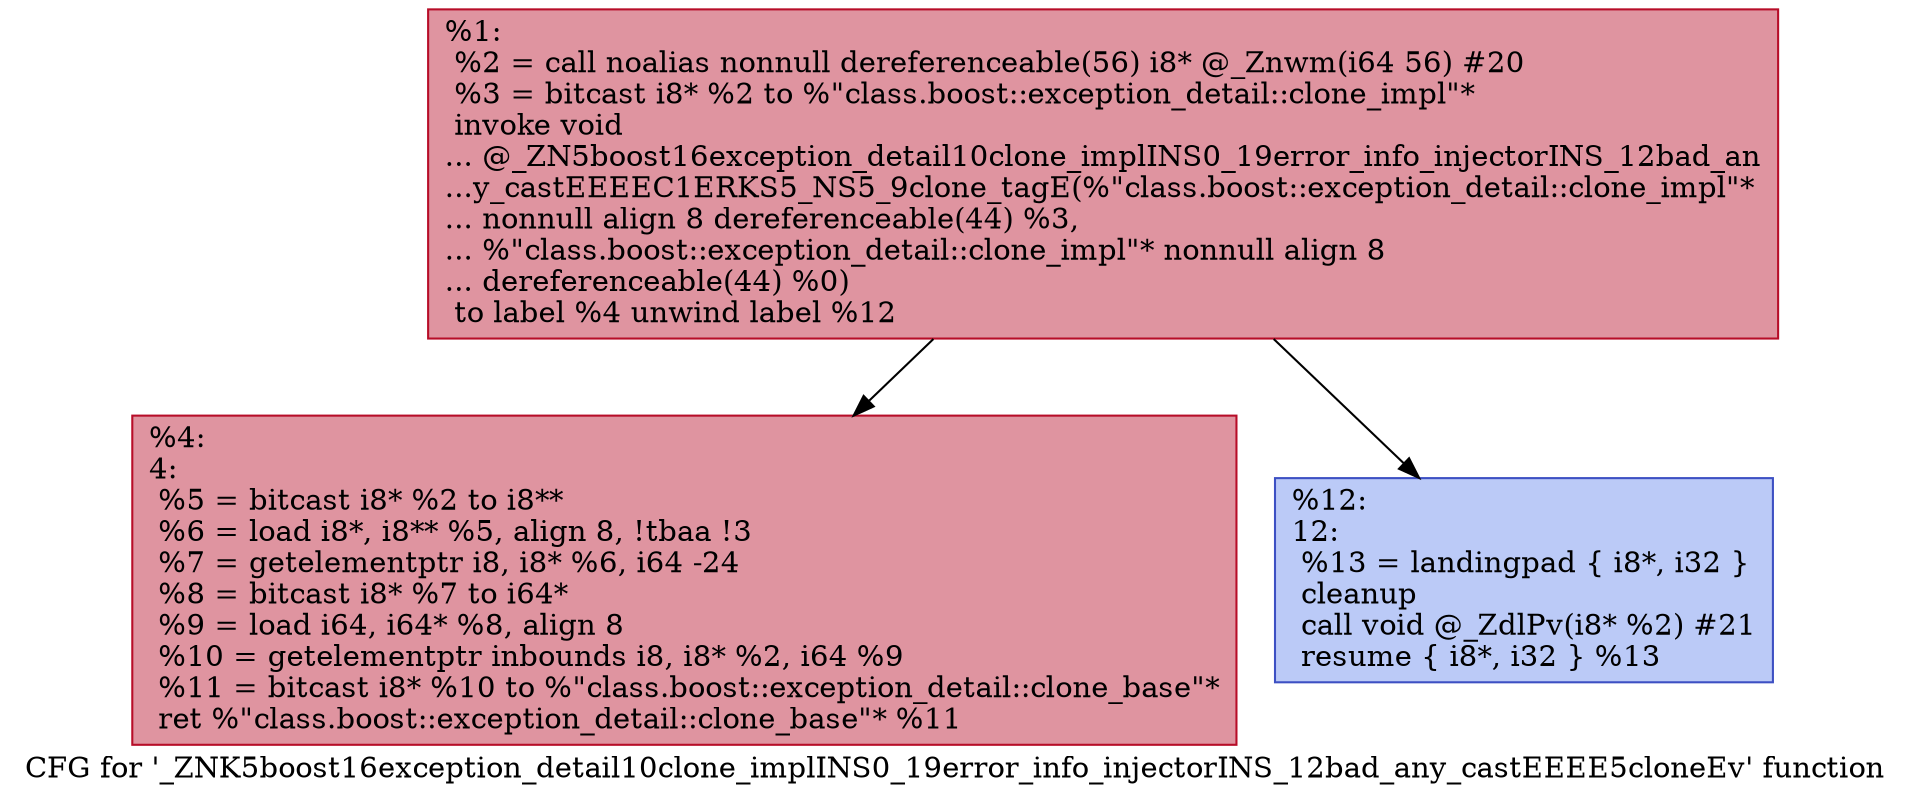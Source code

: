 digraph "CFG for '_ZNK5boost16exception_detail10clone_implINS0_19error_info_injectorINS_12bad_any_castEEEE5cloneEv' function" {
	label="CFG for '_ZNK5boost16exception_detail10clone_implINS0_19error_info_injectorINS_12bad_any_castEEEE5cloneEv' function";

	Node0x557e589c5420 [shape=record,color="#b70d28ff", style=filled, fillcolor="#b70d2870",label="{%1:\l  %2 = call noalias nonnull dereferenceable(56) i8* @_Znwm(i64 56) #20\l  %3 = bitcast i8* %2 to %\"class.boost::exception_detail::clone_impl\"*\l  invoke void\l... @_ZN5boost16exception_detail10clone_implINS0_19error_info_injectorINS_12bad_an\l...y_castEEEEC1ERKS5_NS5_9clone_tagE(%\"class.boost::exception_detail::clone_impl\"*\l... nonnull align 8 dereferenceable(44) %3,\l... %\"class.boost::exception_detail::clone_impl\"* nonnull align 8\l... dereferenceable(44) %0)\l          to label %4 unwind label %12\l}"];
	Node0x557e589c5420 -> Node0x557e589c5650;
	Node0x557e589c5420 -> Node0x557e589c56a0;
	Node0x557e589c5650 [shape=record,color="#b70d28ff", style=filled, fillcolor="#b70d2870",label="{%4:\l4:                                                \l  %5 = bitcast i8* %2 to i8**\l  %6 = load i8*, i8** %5, align 8, !tbaa !3\l  %7 = getelementptr i8, i8* %6, i64 -24\l  %8 = bitcast i8* %7 to i64*\l  %9 = load i64, i64* %8, align 8\l  %10 = getelementptr inbounds i8, i8* %2, i64 %9\l  %11 = bitcast i8* %10 to %\"class.boost::exception_detail::clone_base\"*\l  ret %\"class.boost::exception_detail::clone_base\"* %11\l}"];
	Node0x557e589c56a0 [shape=record,color="#3d50c3ff", style=filled, fillcolor="#6687ed70",label="{%12:\l12:                                               \l  %13 = landingpad \{ i8*, i32 \}\l          cleanup\l  call void @_ZdlPv(i8* %2) #21\l  resume \{ i8*, i32 \} %13\l}"];
}
